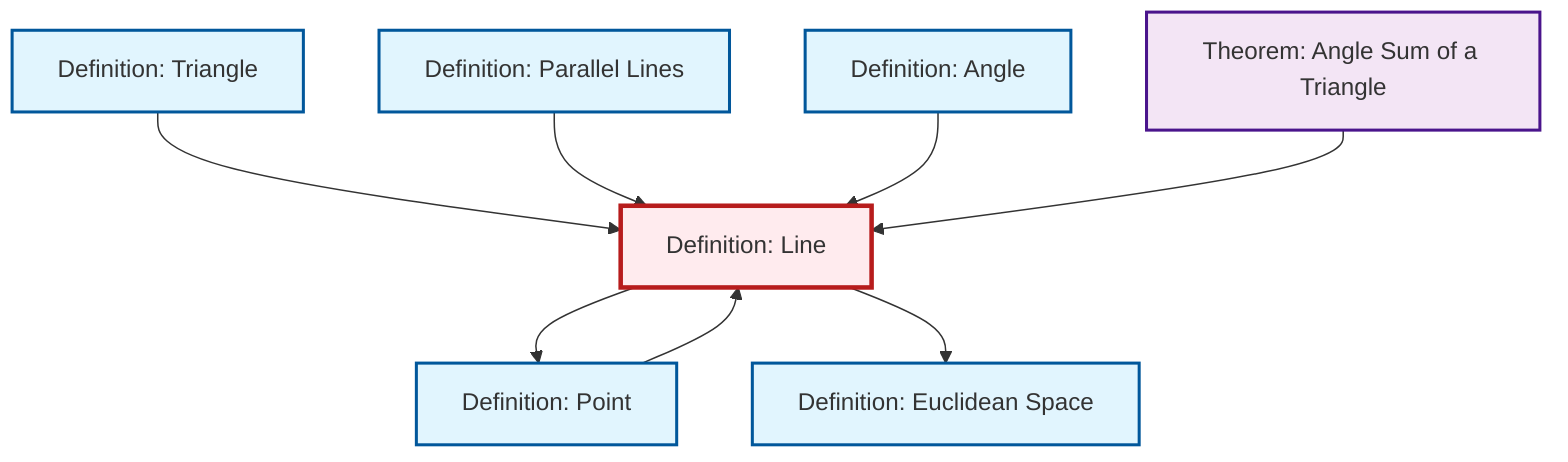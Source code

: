 graph TD
    classDef definition fill:#e1f5fe,stroke:#01579b,stroke-width:2px
    classDef theorem fill:#f3e5f5,stroke:#4a148c,stroke-width:2px
    classDef axiom fill:#fff3e0,stroke:#e65100,stroke-width:2px
    classDef example fill:#e8f5e9,stroke:#1b5e20,stroke-width:2px
    classDef current fill:#ffebee,stroke:#b71c1c,stroke-width:3px
    def-triangle["Definition: Triangle"]:::definition
    def-point["Definition: Point"]:::definition
    def-angle["Definition: Angle"]:::definition
    def-line["Definition: Line"]:::definition
    def-parallel["Definition: Parallel Lines"]:::definition
    def-euclidean-space["Definition: Euclidean Space"]:::definition
    thm-angle-sum-triangle["Theorem: Angle Sum of a Triangle"]:::theorem
    def-line --> def-point
    def-triangle --> def-line
    def-parallel --> def-line
    def-angle --> def-line
    def-line --> def-euclidean-space
    thm-angle-sum-triangle --> def-line
    def-point --> def-line
    class def-line current